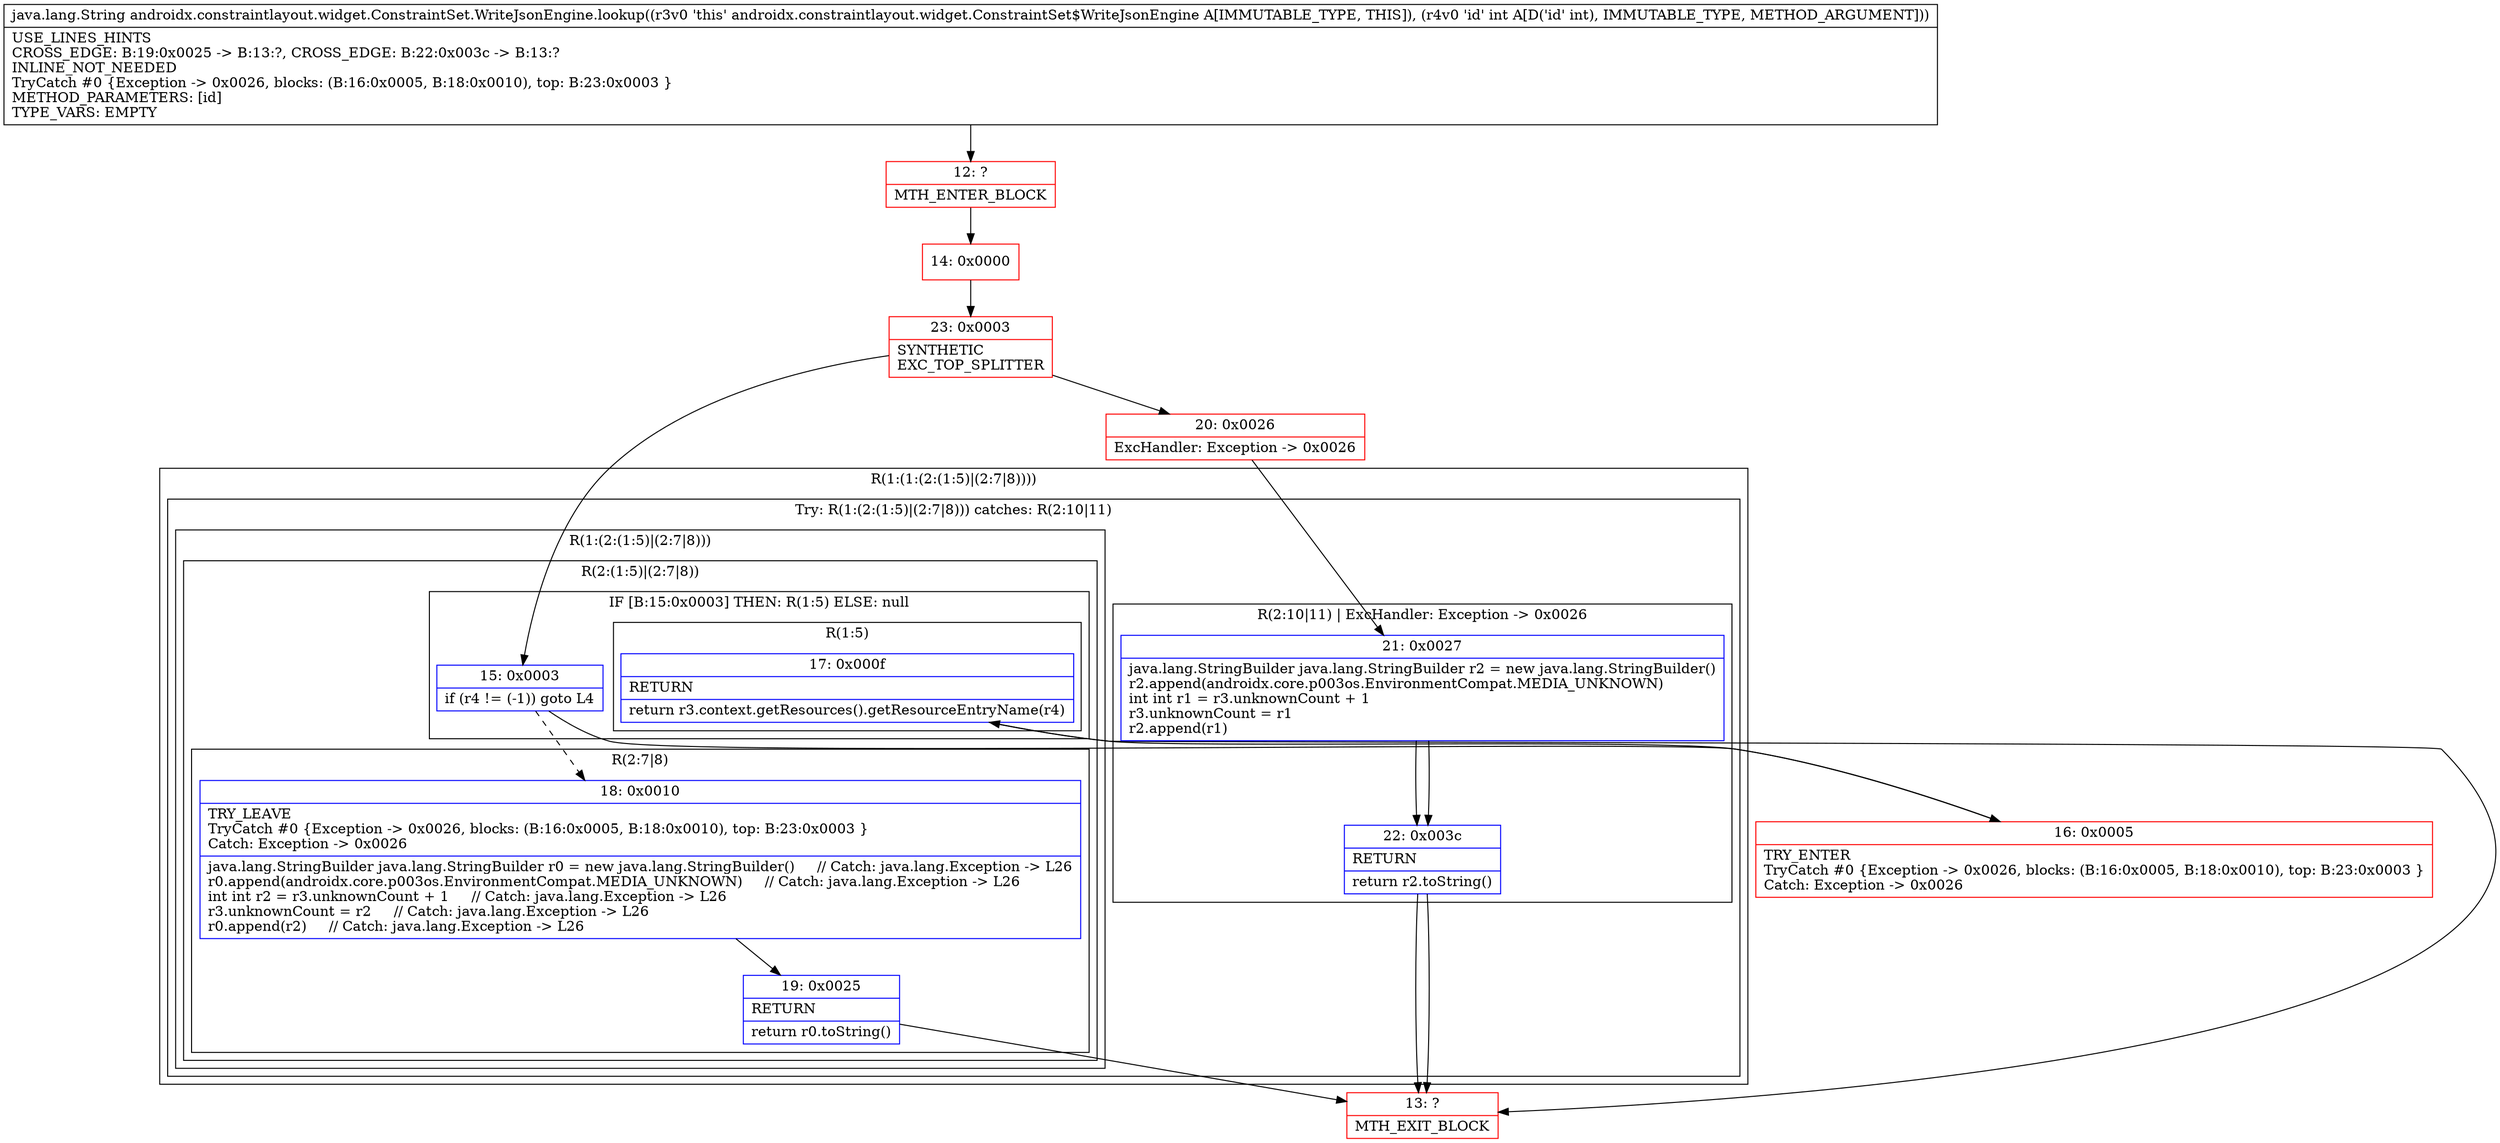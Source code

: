 digraph "CFG forandroidx.constraintlayout.widget.ConstraintSet.WriteJsonEngine.lookup(I)Ljava\/lang\/String;" {
subgraph cluster_Region_848385306 {
label = "R(1:(1:(2:(1:5)|(2:7|8))))";
node [shape=record,color=blue];
subgraph cluster_TryCatchRegion_331909195 {
label = "Try: R(1:(2:(1:5)|(2:7|8))) catches: R(2:10|11)";
node [shape=record,color=blue];
subgraph cluster_Region_81056410 {
label = "R(1:(2:(1:5)|(2:7|8)))";
node [shape=record,color=blue];
subgraph cluster_Region_51016019 {
label = "R(2:(1:5)|(2:7|8))";
node [shape=record,color=blue];
subgraph cluster_IfRegion_990629293 {
label = "IF [B:15:0x0003] THEN: R(1:5) ELSE: null";
node [shape=record,color=blue];
Node_15 [shape=record,label="{15\:\ 0x0003|if (r4 != (\-1)) goto L4\l}"];
subgraph cluster_Region_1826000983 {
label = "R(1:5)";
node [shape=record,color=blue];
Node_17 [shape=record,label="{17\:\ 0x000f|RETURN\l|return r3.context.getResources().getResourceEntryName(r4)\l}"];
}
}
subgraph cluster_Region_251742448 {
label = "R(2:7|8)";
node [shape=record,color=blue];
Node_18 [shape=record,label="{18\:\ 0x0010|TRY_LEAVE\lTryCatch #0 \{Exception \-\> 0x0026, blocks: (B:16:0x0005, B:18:0x0010), top: B:23:0x0003 \}\lCatch: Exception \-\> 0x0026\l|java.lang.StringBuilder java.lang.StringBuilder r0 = new java.lang.StringBuilder()     \/\/ Catch: java.lang.Exception \-\> L26\lr0.append(androidx.core.p003os.EnvironmentCompat.MEDIA_UNKNOWN)     \/\/ Catch: java.lang.Exception \-\> L26\lint int r2 = r3.unknownCount + 1     \/\/ Catch: java.lang.Exception \-\> L26\lr3.unknownCount = r2     \/\/ Catch: java.lang.Exception \-\> L26\lr0.append(r2)     \/\/ Catch: java.lang.Exception \-\> L26\l}"];
Node_19 [shape=record,label="{19\:\ 0x0025|RETURN\l|return r0.toString()\l}"];
}
}
}
subgraph cluster_Region_2011286990 {
label = "R(2:10|11) | ExcHandler: Exception \-\> 0x0026\l";
node [shape=record,color=blue];
Node_21 [shape=record,label="{21\:\ 0x0027|java.lang.StringBuilder java.lang.StringBuilder r2 = new java.lang.StringBuilder()\lr2.append(androidx.core.p003os.EnvironmentCompat.MEDIA_UNKNOWN)\lint int r1 = r3.unknownCount + 1\lr3.unknownCount = r1\lr2.append(r1)\l}"];
Node_22 [shape=record,label="{22\:\ 0x003c|RETURN\l|return r2.toString()\l}"];
}
}
}
subgraph cluster_Region_2011286990 {
label = "R(2:10|11) | ExcHandler: Exception \-\> 0x0026\l";
node [shape=record,color=blue];
Node_21 [shape=record,label="{21\:\ 0x0027|java.lang.StringBuilder java.lang.StringBuilder r2 = new java.lang.StringBuilder()\lr2.append(androidx.core.p003os.EnvironmentCompat.MEDIA_UNKNOWN)\lint int r1 = r3.unknownCount + 1\lr3.unknownCount = r1\lr2.append(r1)\l}"];
Node_22 [shape=record,label="{22\:\ 0x003c|RETURN\l|return r2.toString()\l}"];
}
Node_12 [shape=record,color=red,label="{12\:\ ?|MTH_ENTER_BLOCK\l}"];
Node_14 [shape=record,color=red,label="{14\:\ 0x0000}"];
Node_23 [shape=record,color=red,label="{23\:\ 0x0003|SYNTHETIC\lEXC_TOP_SPLITTER\l}"];
Node_16 [shape=record,color=red,label="{16\:\ 0x0005|TRY_ENTER\lTryCatch #0 \{Exception \-\> 0x0026, blocks: (B:16:0x0005, B:18:0x0010), top: B:23:0x0003 \}\lCatch: Exception \-\> 0x0026\l}"];
Node_13 [shape=record,color=red,label="{13\:\ ?|MTH_EXIT_BLOCK\l}"];
Node_20 [shape=record,color=red,label="{20\:\ 0x0026|ExcHandler: Exception \-\> 0x0026\l}"];
MethodNode[shape=record,label="{java.lang.String androidx.constraintlayout.widget.ConstraintSet.WriteJsonEngine.lookup((r3v0 'this' androidx.constraintlayout.widget.ConstraintSet$WriteJsonEngine A[IMMUTABLE_TYPE, THIS]), (r4v0 'id' int A[D('id' int), IMMUTABLE_TYPE, METHOD_ARGUMENT]))  | USE_LINES_HINTS\lCROSS_EDGE: B:19:0x0025 \-\> B:13:?, CROSS_EDGE: B:22:0x003c \-\> B:13:?\lINLINE_NOT_NEEDED\lTryCatch #0 \{Exception \-\> 0x0026, blocks: (B:16:0x0005, B:18:0x0010), top: B:23:0x0003 \}\lMETHOD_PARAMETERS: [id]\lTYPE_VARS: EMPTY\l}"];
MethodNode -> Node_12;Node_15 -> Node_16;
Node_15 -> Node_18[style=dashed];
Node_17 -> Node_13;
Node_18 -> Node_19;
Node_19 -> Node_13;
Node_21 -> Node_22;
Node_22 -> Node_13;
Node_21 -> Node_22;
Node_22 -> Node_13;
Node_12 -> Node_14;
Node_14 -> Node_23;
Node_23 -> Node_15;
Node_23 -> Node_20;
Node_16 -> Node_17;
Node_20 -> Node_21;
}

